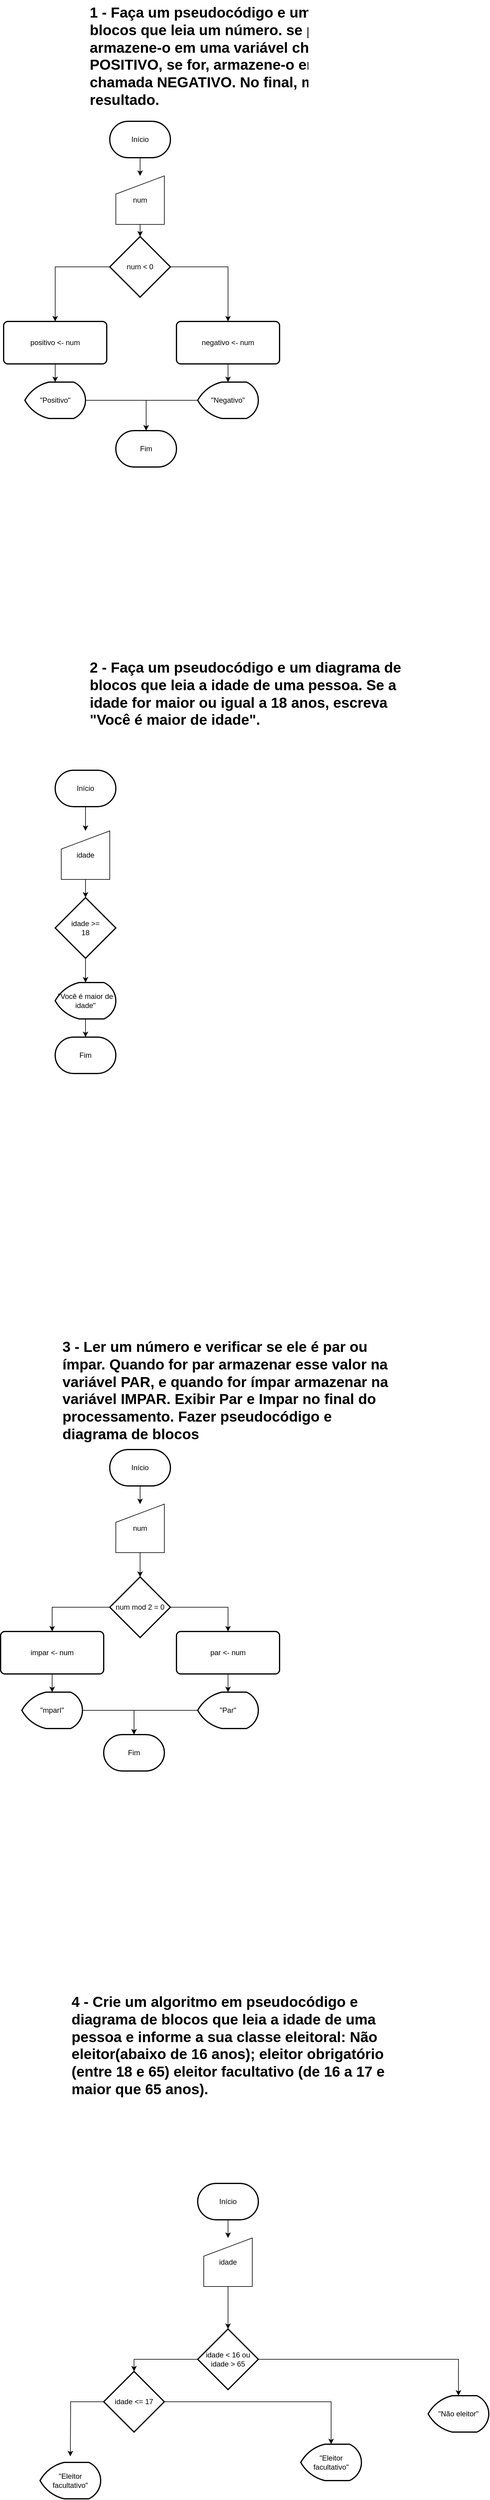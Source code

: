 <mxfile version="27.0.6">
  <diagram name="Page-1" id="vwzElEV9mMVuuLXDs1yB">
    <mxGraphModel dx="2037" dy="1061" grid="1" gridSize="10" guides="1" tooltips="1" connect="1" arrows="1" fold="1" page="1" pageScale="1" pageWidth="850" pageHeight="1100" math="0" shadow="0">
      <root>
        <mxCell id="0" />
        <mxCell id="1" parent="0" />
        <mxCell id="18WC10lnvHGb9KURgrPZ-2" value="&lt;h1 style=&quot;margin-top: 0px;&quot;&gt;1 - Faça um pseudocódigo e um diagrama de blocos que leia um número. se positivo armazene-o em uma variável chamada POSITIVO, se for, armazene-o em uma variável chamada NEGATIVO. No final, mostrar o resultado.&lt;/h1&gt;" style="text;html=1;whiteSpace=wrap;overflow=hidden;rounded=0;" vertex="1" parent="1">
          <mxGeometry x="160" y="30" width="550" height="230" as="geometry" />
        </mxCell>
        <mxCell id="18WC10lnvHGb9KURgrPZ-12" style="edgeStyle=orthogonalEdgeStyle;rounded=0;orthogonalLoop=1;jettySize=auto;html=1;" edge="1" parent="1" source="18WC10lnvHGb9KURgrPZ-5" target="18WC10lnvHGb9KURgrPZ-11">
          <mxGeometry relative="1" as="geometry" />
        </mxCell>
        <mxCell id="18WC10lnvHGb9KURgrPZ-14" style="edgeStyle=orthogonalEdgeStyle;rounded=0;orthogonalLoop=1;jettySize=auto;html=1;" edge="1" parent="1" source="18WC10lnvHGb9KURgrPZ-5" target="18WC10lnvHGb9KURgrPZ-13">
          <mxGeometry relative="1" as="geometry" />
        </mxCell>
        <mxCell id="18WC10lnvHGb9KURgrPZ-5" value="num &amp;lt; 0" style="strokeWidth=2;html=1;shape=mxgraph.flowchart.decision;whiteSpace=wrap;" vertex="1" parent="1">
          <mxGeometry x="195" y="420" width="100" height="100" as="geometry" />
        </mxCell>
        <mxCell id="18WC10lnvHGb9KURgrPZ-6" value="&quot;Positivo&quot;" style="strokeWidth=2;html=1;shape=mxgraph.flowchart.display;whiteSpace=wrap;" vertex="1" parent="1">
          <mxGeometry x="55" y="660" width="100" height="60" as="geometry" />
        </mxCell>
        <mxCell id="18WC10lnvHGb9KURgrPZ-9" value="" style="edgeStyle=orthogonalEdgeStyle;rounded=0;orthogonalLoop=1;jettySize=auto;html=1;" edge="1" parent="1" source="18WC10lnvHGb9KURgrPZ-7" target="18WC10lnvHGb9KURgrPZ-8">
          <mxGeometry relative="1" as="geometry" />
        </mxCell>
        <mxCell id="18WC10lnvHGb9KURgrPZ-7" value="Início" style="strokeWidth=2;html=1;shape=mxgraph.flowchart.terminator;whiteSpace=wrap;" vertex="1" parent="1">
          <mxGeometry x="195" y="230" width="100" height="60" as="geometry" />
        </mxCell>
        <mxCell id="18WC10lnvHGb9KURgrPZ-10" value="" style="edgeStyle=orthogonalEdgeStyle;rounded=0;orthogonalLoop=1;jettySize=auto;html=1;" edge="1" parent="1" source="18WC10lnvHGb9KURgrPZ-8" target="18WC10lnvHGb9KURgrPZ-5">
          <mxGeometry relative="1" as="geometry" />
        </mxCell>
        <mxCell id="18WC10lnvHGb9KURgrPZ-8" value="num" style="shape=manualInput;whiteSpace=wrap;html=1;" vertex="1" parent="1">
          <mxGeometry x="205" y="320" width="80" height="80" as="geometry" />
        </mxCell>
        <mxCell id="18WC10lnvHGb9KURgrPZ-17" value="" style="edgeStyle=orthogonalEdgeStyle;rounded=0;orthogonalLoop=1;jettySize=auto;html=1;" edge="1" parent="1" source="18WC10lnvHGb9KURgrPZ-11" target="18WC10lnvHGb9KURgrPZ-16">
          <mxGeometry relative="1" as="geometry" />
        </mxCell>
        <mxCell id="18WC10lnvHGb9KURgrPZ-11" value="negativo &amp;lt;- num" style="rounded=1;whiteSpace=wrap;html=1;absoluteArcSize=1;arcSize=14;strokeWidth=2;" vertex="1" parent="1">
          <mxGeometry x="305" y="560" width="170" height="70" as="geometry" />
        </mxCell>
        <mxCell id="18WC10lnvHGb9KURgrPZ-15" style="edgeStyle=orthogonalEdgeStyle;rounded=0;orthogonalLoop=1;jettySize=auto;html=1;" edge="1" parent="1" source="18WC10lnvHGb9KURgrPZ-13" target="18WC10lnvHGb9KURgrPZ-6">
          <mxGeometry relative="1" as="geometry" />
        </mxCell>
        <mxCell id="18WC10lnvHGb9KURgrPZ-13" value="positivo &amp;lt;- num" style="rounded=1;whiteSpace=wrap;html=1;absoluteArcSize=1;arcSize=14;strokeWidth=2;" vertex="1" parent="1">
          <mxGeometry x="20" y="560" width="170" height="70" as="geometry" />
        </mxCell>
        <mxCell id="18WC10lnvHGb9KURgrPZ-16" value="&quot;Negativo&quot;" style="strokeWidth=2;html=1;shape=mxgraph.flowchart.display;whiteSpace=wrap;" vertex="1" parent="1">
          <mxGeometry x="340" y="660" width="100" height="60" as="geometry" />
        </mxCell>
        <mxCell id="18WC10lnvHGb9KURgrPZ-18" value="Fim" style="strokeWidth=2;html=1;shape=mxgraph.flowchart.terminator;whiteSpace=wrap;" vertex="1" parent="1">
          <mxGeometry x="205" y="740" width="100" height="60" as="geometry" />
        </mxCell>
        <mxCell id="18WC10lnvHGb9KURgrPZ-19" style="edgeStyle=orthogonalEdgeStyle;rounded=0;orthogonalLoop=1;jettySize=auto;html=1;entryX=0.5;entryY=0;entryDx=0;entryDy=0;entryPerimeter=0;" edge="1" parent="1" source="18WC10lnvHGb9KURgrPZ-16" target="18WC10lnvHGb9KURgrPZ-18">
          <mxGeometry relative="1" as="geometry" />
        </mxCell>
        <mxCell id="18WC10lnvHGb9KURgrPZ-21" style="edgeStyle=orthogonalEdgeStyle;rounded=0;orthogonalLoop=1;jettySize=auto;html=1;entryX=0.5;entryY=0;entryDx=0;entryDy=0;entryPerimeter=0;" edge="1" parent="1" source="18WC10lnvHGb9KURgrPZ-6" target="18WC10lnvHGb9KURgrPZ-18">
          <mxGeometry relative="1" as="geometry" />
        </mxCell>
        <mxCell id="18WC10lnvHGb9KURgrPZ-22" value="&lt;h1 style=&quot;margin-top: 0px;&quot;&gt;2 - Faça um pseudocódigo e um diagrama de blocos que leia a idade de uma pessoa. Se a idade for maior ou igual a 18 anos, escreva &quot;Você é maior de idade&quot;.&lt;/h1&gt;&lt;div&gt;&lt;br&gt;&lt;/div&gt;" style="text;html=1;whiteSpace=wrap;overflow=hidden;rounded=0;" vertex="1" parent="1">
          <mxGeometry x="160" y="1110" width="550" height="140" as="geometry" />
        </mxCell>
        <mxCell id="18WC10lnvHGb9KURgrPZ-25" value="" style="edgeStyle=orthogonalEdgeStyle;rounded=0;orthogonalLoop=1;jettySize=auto;html=1;" edge="1" parent="1" source="18WC10lnvHGb9KURgrPZ-23" target="18WC10lnvHGb9KURgrPZ-24">
          <mxGeometry relative="1" as="geometry" />
        </mxCell>
        <mxCell id="18WC10lnvHGb9KURgrPZ-23" value="Início" style="strokeWidth=2;html=1;shape=mxgraph.flowchart.terminator;whiteSpace=wrap;" vertex="1" parent="1">
          <mxGeometry x="105" y="1300" width="100" height="60" as="geometry" />
        </mxCell>
        <mxCell id="18WC10lnvHGb9KURgrPZ-27" value="" style="edgeStyle=orthogonalEdgeStyle;rounded=0;orthogonalLoop=1;jettySize=auto;html=1;" edge="1" parent="1" source="18WC10lnvHGb9KURgrPZ-24" target="18WC10lnvHGb9KURgrPZ-26">
          <mxGeometry relative="1" as="geometry" />
        </mxCell>
        <mxCell id="18WC10lnvHGb9KURgrPZ-24" value="idade" style="shape=manualInput;whiteSpace=wrap;html=1;" vertex="1" parent="1">
          <mxGeometry x="115" y="1400" width="80" height="80" as="geometry" />
        </mxCell>
        <mxCell id="18WC10lnvHGb9KURgrPZ-31" value="" style="edgeStyle=orthogonalEdgeStyle;rounded=0;orthogonalLoop=1;jettySize=auto;html=1;" edge="1" parent="1" source="18WC10lnvHGb9KURgrPZ-26" target="18WC10lnvHGb9KURgrPZ-30">
          <mxGeometry relative="1" as="geometry" />
        </mxCell>
        <mxCell id="18WC10lnvHGb9KURgrPZ-26" value="idade &amp;gt;=&lt;div&gt;&amp;nbsp;18&amp;nbsp;&lt;/div&gt;" style="strokeWidth=2;html=1;shape=mxgraph.flowchart.decision;whiteSpace=wrap;" vertex="1" parent="1">
          <mxGeometry x="105" y="1510" width="100" height="100" as="geometry" />
        </mxCell>
        <mxCell id="18WC10lnvHGb9KURgrPZ-34" value="" style="edgeStyle=orthogonalEdgeStyle;rounded=0;orthogonalLoop=1;jettySize=auto;html=1;" edge="1" parent="1" source="18WC10lnvHGb9KURgrPZ-30" target="18WC10lnvHGb9KURgrPZ-33">
          <mxGeometry relative="1" as="geometry" />
        </mxCell>
        <mxCell id="18WC10lnvHGb9KURgrPZ-30" value="&lt;div&gt;&lt;span style=&quot;background-color: transparent; color: light-dark(rgb(0, 0, 0), rgb(255, 255, 255));&quot;&gt;&quot;Você é maior de idade&quot;&lt;/span&gt;&lt;/div&gt;" style="strokeWidth=2;html=1;shape=mxgraph.flowchart.display;whiteSpace=wrap;" vertex="1" parent="1">
          <mxGeometry x="105" y="1650" width="100" height="60" as="geometry" />
        </mxCell>
        <mxCell id="18WC10lnvHGb9KURgrPZ-33" value="Fim" style="strokeWidth=2;html=1;shape=mxgraph.flowchart.terminator;whiteSpace=wrap;" vertex="1" parent="1">
          <mxGeometry x="105" y="1740" width="100" height="60" as="geometry" />
        </mxCell>
        <mxCell id="18WC10lnvHGb9KURgrPZ-35" value="&lt;h1 style=&quot;margin-top: 0px;&quot;&gt;3 - Ler um número e verificar se ele é par ou ímpar. Quando for par armazenar esse valor na variável PAR, e quando for ímpar armazenar na variável IMPAR. Exibir Par e Impar no final do processamento. Fazer pseudocódigo e diagrama de blocos&lt;/h1&gt;&lt;div&gt;&lt;br&gt;&lt;/div&gt;" style="text;html=1;whiteSpace=wrap;overflow=hidden;rounded=0;" vertex="1" parent="1">
          <mxGeometry x="115" y="2230" width="550" height="200" as="geometry" />
        </mxCell>
        <mxCell id="18WC10lnvHGb9KURgrPZ-38" value="" style="edgeStyle=orthogonalEdgeStyle;rounded=0;orthogonalLoop=1;jettySize=auto;html=1;" edge="1" parent="1" source="18WC10lnvHGb9KURgrPZ-36" target="18WC10lnvHGb9KURgrPZ-37">
          <mxGeometry relative="1" as="geometry" />
        </mxCell>
        <mxCell id="18WC10lnvHGb9KURgrPZ-36" value="Início" style="strokeWidth=2;html=1;shape=mxgraph.flowchart.terminator;whiteSpace=wrap;" vertex="1" parent="1">
          <mxGeometry x="195" y="2420" width="100" height="60" as="geometry" />
        </mxCell>
        <mxCell id="18WC10lnvHGb9KURgrPZ-40" value="" style="edgeStyle=orthogonalEdgeStyle;rounded=0;orthogonalLoop=1;jettySize=auto;html=1;" edge="1" parent="1" source="18WC10lnvHGb9KURgrPZ-37" target="18WC10lnvHGb9KURgrPZ-39">
          <mxGeometry relative="1" as="geometry" />
        </mxCell>
        <mxCell id="18WC10lnvHGb9KURgrPZ-37" value="num" style="shape=manualInput;whiteSpace=wrap;html=1;" vertex="1" parent="1">
          <mxGeometry x="205" y="2510" width="80" height="80" as="geometry" />
        </mxCell>
        <mxCell id="18WC10lnvHGb9KURgrPZ-43" style="edgeStyle=orthogonalEdgeStyle;rounded=0;orthogonalLoop=1;jettySize=auto;html=1;entryX=0.5;entryY=0;entryDx=0;entryDy=0;" edge="1" parent="1" source="18WC10lnvHGb9KURgrPZ-39" target="18WC10lnvHGb9KURgrPZ-41">
          <mxGeometry relative="1" as="geometry" />
        </mxCell>
        <mxCell id="18WC10lnvHGb9KURgrPZ-53" style="edgeStyle=orthogonalEdgeStyle;rounded=0;orthogonalLoop=1;jettySize=auto;html=1;entryX=0.5;entryY=0;entryDx=0;entryDy=0;" edge="1" parent="1" source="18WC10lnvHGb9KURgrPZ-39" target="18WC10lnvHGb9KURgrPZ-44">
          <mxGeometry relative="1" as="geometry" />
        </mxCell>
        <mxCell id="18WC10lnvHGb9KURgrPZ-39" value="num mod 2 = 0" style="strokeWidth=2;html=1;shape=mxgraph.flowchart.decision;whiteSpace=wrap;" vertex="1" parent="1">
          <mxGeometry x="195" y="2630" width="100" height="100" as="geometry" />
        </mxCell>
        <mxCell id="18WC10lnvHGb9KURgrPZ-49" value="" style="edgeStyle=orthogonalEdgeStyle;rounded=0;orthogonalLoop=1;jettySize=auto;html=1;" edge="1" parent="1" source="18WC10lnvHGb9KURgrPZ-41" target="18WC10lnvHGb9KURgrPZ-48">
          <mxGeometry relative="1" as="geometry" />
        </mxCell>
        <mxCell id="18WC10lnvHGb9KURgrPZ-41" value="par &amp;lt;- num" style="rounded=1;whiteSpace=wrap;html=1;absoluteArcSize=1;arcSize=14;strokeWidth=2;" vertex="1" parent="1">
          <mxGeometry x="305" y="2720" width="170" height="70" as="geometry" />
        </mxCell>
        <mxCell id="18WC10lnvHGb9KURgrPZ-47" value="" style="edgeStyle=orthogonalEdgeStyle;rounded=0;orthogonalLoop=1;jettySize=auto;html=1;" edge="1" parent="1" source="18WC10lnvHGb9KURgrPZ-44" target="18WC10lnvHGb9KURgrPZ-46">
          <mxGeometry relative="1" as="geometry" />
        </mxCell>
        <mxCell id="18WC10lnvHGb9KURgrPZ-44" value="impar &amp;lt;- num" style="rounded=1;whiteSpace=wrap;html=1;absoluteArcSize=1;arcSize=14;strokeWidth=2;" vertex="1" parent="1">
          <mxGeometry x="15" y="2720" width="170" height="70" as="geometry" />
        </mxCell>
        <mxCell id="18WC10lnvHGb9KURgrPZ-46" value="&quot;mparI&quot;" style="strokeWidth=2;html=1;shape=mxgraph.flowchart.display;whiteSpace=wrap;" vertex="1" parent="1">
          <mxGeometry x="50" y="2820" width="100" height="60" as="geometry" />
        </mxCell>
        <mxCell id="18WC10lnvHGb9KURgrPZ-51" style="edgeStyle=orthogonalEdgeStyle;rounded=0;orthogonalLoop=1;jettySize=auto;html=1;" edge="1" parent="1" source="18WC10lnvHGb9KURgrPZ-48" target="18WC10lnvHGb9KURgrPZ-50">
          <mxGeometry relative="1" as="geometry" />
        </mxCell>
        <mxCell id="18WC10lnvHGb9KURgrPZ-48" value="&quot;Par&quot;" style="strokeWidth=2;html=1;shape=mxgraph.flowchart.display;whiteSpace=wrap;" vertex="1" parent="1">
          <mxGeometry x="340" y="2820" width="100" height="60" as="geometry" />
        </mxCell>
        <mxCell id="18WC10lnvHGb9KURgrPZ-50" value="Fim" style="strokeWidth=2;html=1;shape=mxgraph.flowchart.terminator;whiteSpace=wrap;" vertex="1" parent="1">
          <mxGeometry x="185" y="2890" width="100" height="60" as="geometry" />
        </mxCell>
        <mxCell id="18WC10lnvHGb9KURgrPZ-52" style="edgeStyle=orthogonalEdgeStyle;rounded=0;orthogonalLoop=1;jettySize=auto;html=1;entryX=0.5;entryY=0;entryDx=0;entryDy=0;entryPerimeter=0;" edge="1" parent="1" source="18WC10lnvHGb9KURgrPZ-46" target="18WC10lnvHGb9KURgrPZ-50">
          <mxGeometry relative="1" as="geometry" />
        </mxCell>
        <mxCell id="18WC10lnvHGb9KURgrPZ-54" value="&lt;h1 style=&quot;margin-top: 0px;&quot;&gt;4 - Crie um algoritmo em pseudocódigo e diagrama de blocos que leia a idade de uma pessoa e informe a sua classe eleitoral: Não eleitor(abaixo de 16 anos); eleitor obrigatório (entre 18 e 65) eleitor facultativo (de 16 a 17 e maior que 65 anos).&lt;/h1&gt;&lt;div&gt;&lt;br&gt;&lt;/div&gt;" style="text;html=1;whiteSpace=wrap;overflow=hidden;rounded=0;" vertex="1" parent="1">
          <mxGeometry x="130" y="3310" width="550" height="200" as="geometry" />
        </mxCell>
        <mxCell id="18WC10lnvHGb9KURgrPZ-59" value="" style="edgeStyle=orthogonalEdgeStyle;rounded=0;orthogonalLoop=1;jettySize=auto;html=1;" edge="1" parent="1" source="18WC10lnvHGb9KURgrPZ-55" target="18WC10lnvHGb9KURgrPZ-57">
          <mxGeometry relative="1" as="geometry" />
        </mxCell>
        <mxCell id="18WC10lnvHGb9KURgrPZ-55" value="Início" style="strokeWidth=2;html=1;shape=mxgraph.flowchart.terminator;whiteSpace=wrap;" vertex="1" parent="1">
          <mxGeometry x="340" y="3630" width="100" height="60" as="geometry" />
        </mxCell>
        <mxCell id="18WC10lnvHGb9KURgrPZ-61" value="" style="edgeStyle=orthogonalEdgeStyle;rounded=0;orthogonalLoop=1;jettySize=auto;html=1;" edge="1" parent="1" source="18WC10lnvHGb9KURgrPZ-57" target="18WC10lnvHGb9KURgrPZ-60">
          <mxGeometry relative="1" as="geometry" />
        </mxCell>
        <mxCell id="18WC10lnvHGb9KURgrPZ-57" value="idade" style="shape=manualInput;whiteSpace=wrap;html=1;" vertex="1" parent="1">
          <mxGeometry x="350" y="3720" width="80" height="80" as="geometry" />
        </mxCell>
        <mxCell id="18WC10lnvHGb9KURgrPZ-72" style="edgeStyle=orthogonalEdgeStyle;rounded=0;orthogonalLoop=1;jettySize=auto;html=1;entryX=0.5;entryY=0;entryDx=0;entryDy=0;entryPerimeter=0;" edge="1" parent="1" source="18WC10lnvHGb9KURgrPZ-60" target="18WC10lnvHGb9KURgrPZ-71">
          <mxGeometry relative="1" as="geometry">
            <mxPoint x="290" y="3960" as="targetPoint" />
          </mxGeometry>
        </mxCell>
        <mxCell id="18WC10lnvHGb9KURgrPZ-60" value="idade &amp;lt; 16 ou idade &amp;gt; 65" style="strokeWidth=2;html=1;shape=mxgraph.flowchart.decision;whiteSpace=wrap;" vertex="1" parent="1">
          <mxGeometry x="340" y="3870" width="100" height="100" as="geometry" />
        </mxCell>
        <mxCell id="18WC10lnvHGb9KURgrPZ-64" style="edgeStyle=orthogonalEdgeStyle;rounded=0;orthogonalLoop=1;jettySize=auto;html=1;entryX=0.5;entryY=0;entryDx=0;entryDy=0;entryPerimeter=0;" edge="1" parent="1" source="18WC10lnvHGb9KURgrPZ-60" target="18WC10lnvHGb9KURgrPZ-73">
          <mxGeometry relative="1" as="geometry">
            <mxPoint x="550" y="3940" as="targetPoint" />
          </mxGeometry>
        </mxCell>
        <mxCell id="18WC10lnvHGb9KURgrPZ-71" value="idade &amp;lt;= 17" style="strokeWidth=2;html=1;shape=mxgraph.flowchart.decision;whiteSpace=wrap;" vertex="1" parent="1">
          <mxGeometry x="185" y="3940" width="100" height="100" as="geometry" />
        </mxCell>
        <mxCell id="18WC10lnvHGb9KURgrPZ-73" value="&quot;Não eleitor&quot;" style="strokeWidth=2;html=1;shape=mxgraph.flowchart.display;whiteSpace=wrap;" vertex="1" parent="1">
          <mxGeometry x="720" y="3980" width="100" height="60" as="geometry" />
        </mxCell>
        <mxCell id="18WC10lnvHGb9KURgrPZ-76" value="&quot;Eleitor facultativo&quot;" style="strokeWidth=2;html=1;shape=mxgraph.flowchart.display;whiteSpace=wrap;" vertex="1" parent="1">
          <mxGeometry x="510" y="4060" width="100" height="60" as="geometry" />
        </mxCell>
        <mxCell id="18WC10lnvHGb9KURgrPZ-77" style="edgeStyle=orthogonalEdgeStyle;rounded=0;orthogonalLoop=1;jettySize=auto;html=1;entryX=0.5;entryY=0;entryDx=0;entryDy=0;entryPerimeter=0;" edge="1" parent="1" source="18WC10lnvHGb9KURgrPZ-71" target="18WC10lnvHGb9KURgrPZ-76">
          <mxGeometry relative="1" as="geometry" />
        </mxCell>
        <mxCell id="18WC10lnvHGb9KURgrPZ-79" style="edgeStyle=orthogonalEdgeStyle;rounded=0;orthogonalLoop=1;jettySize=auto;html=1;entryX=0.5;entryY=0;entryDx=0;entryDy=0;entryPerimeter=0;" edge="1" parent="1" source="18WC10lnvHGb9KURgrPZ-71">
          <mxGeometry relative="1" as="geometry">
            <mxPoint x="130" y="4080" as="targetPoint" />
          </mxGeometry>
        </mxCell>
        <mxCell id="18WC10lnvHGb9KURgrPZ-80" value="&quot;Eleitor facultativo&quot;" style="strokeWidth=2;html=1;shape=mxgraph.flowchart.display;whiteSpace=wrap;" vertex="1" parent="1">
          <mxGeometry x="80" y="4090" width="100" height="60" as="geometry" />
        </mxCell>
      </root>
    </mxGraphModel>
  </diagram>
</mxfile>

